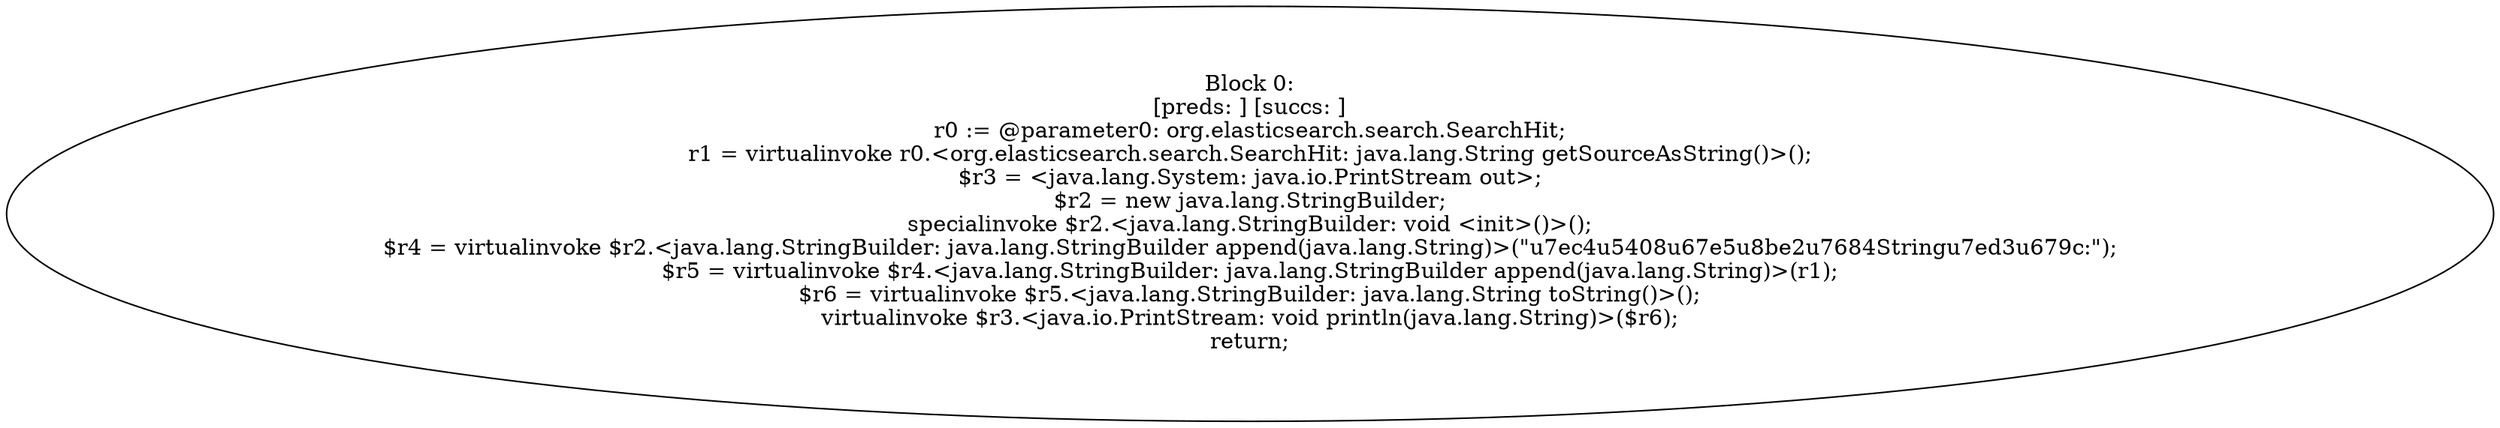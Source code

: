 digraph "unitGraph" {
    "Block 0:
[preds: ] [succs: ]
r0 := @parameter0: org.elasticsearch.search.SearchHit;
r1 = virtualinvoke r0.<org.elasticsearch.search.SearchHit: java.lang.String getSourceAsString()>();
$r3 = <java.lang.System: java.io.PrintStream out>;
$r2 = new java.lang.StringBuilder;
specialinvoke $r2.<java.lang.StringBuilder: void <init>()>();
$r4 = virtualinvoke $r2.<java.lang.StringBuilder: java.lang.StringBuilder append(java.lang.String)>(\"\u7ec4\u5408\u67e5\u8be2\u7684String\u7ed3\u679c:\");
$r5 = virtualinvoke $r4.<java.lang.StringBuilder: java.lang.StringBuilder append(java.lang.String)>(r1);
$r6 = virtualinvoke $r5.<java.lang.StringBuilder: java.lang.String toString()>();
virtualinvoke $r3.<java.io.PrintStream: void println(java.lang.String)>($r6);
return;
"
}
